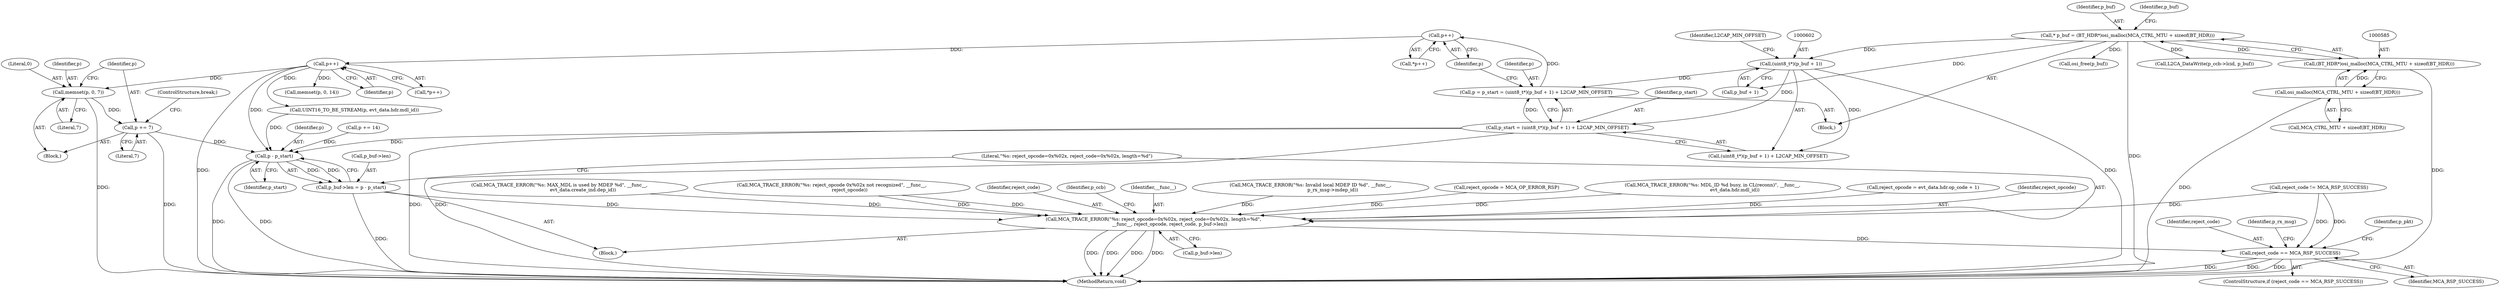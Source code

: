 digraph "0_Android_5216e6120160b28d76e9ee4dff9995e772647511@API" {
"1000638" [label="(Call,memset(p, 0, 7))"];
"1000614" [label="(Call,p++)"];
"1000609" [label="(Call,p++)"];
"1000596" [label="(Call,p = p_start = (uint8_t*)(p_buf + 1) + L2CAP_MIN_OFFSET)"];
"1000598" [label="(Call,p_start = (uint8_t*)(p_buf + 1) + L2CAP_MIN_OFFSET)"];
"1000601" [label="(Call,(uint8_t*)(p_buf + 1))"];
"1000582" [label="(Call,* p_buf = (BT_HDR*)osi_malloc(MCA_CTRL_MTU + sizeof(BT_HDR)))"];
"1000584" [label="(Call,(BT_HDR*)osi_malloc(MCA_CTRL_MTU + sizeof(BT_HDR)))"];
"1000586" [label="(Call,osi_malloc(MCA_CTRL_MTU + sizeof(BT_HDR)))"];
"1000642" [label="(Call,p += 7)"];
"1000671" [label="(Call,p - p_start)"];
"1000667" [label="(Call,p_buf->len = p - p_start)"];
"1000674" [label="(Call,MCA_TRACE_ERROR(\"%s: reject_opcode=0x%02x, reject_code=0x%02x, length=%d\",\n                      __func__, reject_opcode, reject_code, p_buf->len))"];
"1000692" [label="(Call,reject_code == MCA_RSP_SUCCESS)"];
"1000614" [label="(Call,p++)"];
"1000629" [label="(Call,UINT16_TO_BE_STREAM(p, evt_data.hdr.mdl_id))"];
"1000682" [label="(Call,L2CA_DataWrite(p_ccb->lcid, p_buf))"];
"1000580" [label="(Block,)"];
"1000656" [label="(Call,MCA_TRACE_ERROR(\"%s: reject_opcode 0x%02x not recognized\", __func__,\n                        reject_opcode))"];
"1000596" [label="(Call,p = p_start = (uint8_t*)(p_buf + 1) + L2CAP_MIN_OFFSET)"];
"1000678" [label="(Identifier,reject_code)"];
"1000638" [label="(Call,memset(p, 0, 7))"];
"1000693" [label="(Identifier,reject_code)"];
"1000741" [label="(MethodReturn,void)"];
"1000599" [label="(Identifier,p_start)"];
"1000672" [label="(Identifier,p)"];
"1000643" [label="(Identifier,p)"];
"1000684" [label="(Identifier,p_ccb)"];
"1000606" [label="(Identifier,L2CAP_MIN_OFFSET)"];
"1000689" [label="(Call,osi_free(p_buf))"];
"1000666" [label="(Block,)"];
"1000691" [label="(ControlStructure,if (reject_code == MCA_RSP_SUCCESS))"];
"1000651" [label="(Call,p += 14)"];
"1000676" [label="(Identifier,__func__)"];
"1000644" [label="(Literal,7)"];
"1000609" [label="(Call,p++)"];
"1000640" [label="(Literal,0)"];
"1000474" [label="(Call,MCA_TRACE_ERROR(\"%s: Invalid local MDEP ID %d\", __func__,\n                              p_rx_msg->mdep_id))"];
"1000373" [label="(Call,reject_opcode = MCA_OP_ERROR_RSP)"];
"1000698" [label="(Identifier,p_rx_msg)"];
"1000667" [label="(Call,p_buf->len = p - p_start)"];
"1000537" [label="(Call,MCA_TRACE_ERROR(\"%s: MDL_ID %d busy, in CL(reconn)\", __func__,\n                              evt_data.hdr.mdl_id))"];
"1000597" [label="(Identifier,p)"];
"1000181" [label="(Call,reject_opcode = evt_data.hdr.op_code + 1)"];
"1000674" [label="(Call,MCA_TRACE_ERROR(\"%s: reject_opcode=0x%02x, reject_code=0x%02x, length=%d\",\n                      __func__, reject_opcode, reject_code, p_buf->len))"];
"1000671" [label="(Call,p - p_start)"];
"1000610" [label="(Identifier,p)"];
"1000608" [label="(Call,*p++)"];
"1000673" [label="(Identifier,p_start)"];
"1000583" [label="(Identifier,p_buf)"];
"1000645" [label="(ControlStructure,break;)"];
"1000639" [label="(Identifier,p)"];
"1000586" [label="(Call,osi_malloc(MCA_CTRL_MTU + sizeof(BT_HDR)))"];
"1000613" [label="(Call,*p++)"];
"1000582" [label="(Call,* p_buf = (BT_HDR*)osi_malloc(MCA_CTRL_MTU + sizeof(BT_HDR)))"];
"1000623" [label="(Block,)"];
"1000692" [label="(Call,reject_code == MCA_RSP_SUCCESS)"];
"1000647" [label="(Call,memset(p, 0, 14))"];
"1000694" [label="(Identifier,MCA_RSP_SUCCESS)"];
"1000601" [label="(Call,(uint8_t*)(p_buf + 1))"];
"1000593" [label="(Identifier,p_buf)"];
"1000668" [label="(Call,p_buf->len)"];
"1000615" [label="(Identifier,p)"];
"1000584" [label="(Call,(BT_HDR*)osi_malloc(MCA_CTRL_MTU + sizeof(BT_HDR)))"];
"1000679" [label="(Call,p_buf->len)"];
"1000587" [label="(Call,MCA_CTRL_MTU + sizeof(BT_HDR))"];
"1000677" [label="(Identifier,reject_opcode)"];
"1000515" [label="(Call,MCA_TRACE_ERROR(\"%s: MAX_MDL is used by MDEP %d\", __func__,\n                                evt_data.create_ind.dep_id))"];
"1000603" [label="(Call,p_buf + 1)"];
"1000675" [label="(Literal,\"%s: reject_opcode=0x%02x, reject_code=0x%02x, length=%d\")"];
"1000598" [label="(Call,p_start = (uint8_t*)(p_buf + 1) + L2CAP_MIN_OFFSET)"];
"1000642" [label="(Call,p += 7)"];
"1000600" [label="(Call,(uint8_t*)(p_buf + 1) + L2CAP_MIN_OFFSET)"];
"1000569" [label="(Call,reject_code != MCA_RSP_SUCCESS)"];
"1000740" [label="(Identifier,p_pkt)"];
"1000641" [label="(Literal,7)"];
"1000638" -> "1000623"  [label="AST: "];
"1000638" -> "1000641"  [label="CFG: "];
"1000639" -> "1000638"  [label="AST: "];
"1000640" -> "1000638"  [label="AST: "];
"1000641" -> "1000638"  [label="AST: "];
"1000643" -> "1000638"  [label="CFG: "];
"1000638" -> "1000741"  [label="DDG: "];
"1000614" -> "1000638"  [label="DDG: "];
"1000638" -> "1000642"  [label="DDG: "];
"1000614" -> "1000613"  [label="AST: "];
"1000614" -> "1000615"  [label="CFG: "];
"1000615" -> "1000614"  [label="AST: "];
"1000613" -> "1000614"  [label="CFG: "];
"1000614" -> "1000741"  [label="DDG: "];
"1000609" -> "1000614"  [label="DDG: "];
"1000614" -> "1000629"  [label="DDG: "];
"1000614" -> "1000647"  [label="DDG: "];
"1000614" -> "1000671"  [label="DDG: "];
"1000609" -> "1000608"  [label="AST: "];
"1000609" -> "1000610"  [label="CFG: "];
"1000610" -> "1000609"  [label="AST: "];
"1000608" -> "1000609"  [label="CFG: "];
"1000596" -> "1000609"  [label="DDG: "];
"1000596" -> "1000580"  [label="AST: "];
"1000596" -> "1000598"  [label="CFG: "];
"1000597" -> "1000596"  [label="AST: "];
"1000598" -> "1000596"  [label="AST: "];
"1000610" -> "1000596"  [label="CFG: "];
"1000598" -> "1000596"  [label="DDG: "];
"1000601" -> "1000596"  [label="DDG: "];
"1000598" -> "1000600"  [label="CFG: "];
"1000599" -> "1000598"  [label="AST: "];
"1000600" -> "1000598"  [label="AST: "];
"1000598" -> "1000741"  [label="DDG: "];
"1000598" -> "1000741"  [label="DDG: "];
"1000601" -> "1000598"  [label="DDG: "];
"1000598" -> "1000671"  [label="DDG: "];
"1000601" -> "1000600"  [label="AST: "];
"1000601" -> "1000603"  [label="CFG: "];
"1000602" -> "1000601"  [label="AST: "];
"1000603" -> "1000601"  [label="AST: "];
"1000606" -> "1000601"  [label="CFG: "];
"1000601" -> "1000741"  [label="DDG: "];
"1000601" -> "1000600"  [label="DDG: "];
"1000582" -> "1000601"  [label="DDG: "];
"1000582" -> "1000580"  [label="AST: "];
"1000582" -> "1000584"  [label="CFG: "];
"1000583" -> "1000582"  [label="AST: "];
"1000584" -> "1000582"  [label="AST: "];
"1000593" -> "1000582"  [label="CFG: "];
"1000582" -> "1000741"  [label="DDG: "];
"1000584" -> "1000582"  [label="DDG: "];
"1000582" -> "1000603"  [label="DDG: "];
"1000582" -> "1000682"  [label="DDG: "];
"1000582" -> "1000689"  [label="DDG: "];
"1000584" -> "1000586"  [label="CFG: "];
"1000585" -> "1000584"  [label="AST: "];
"1000586" -> "1000584"  [label="AST: "];
"1000584" -> "1000741"  [label="DDG: "];
"1000586" -> "1000584"  [label="DDG: "];
"1000586" -> "1000587"  [label="CFG: "];
"1000587" -> "1000586"  [label="AST: "];
"1000586" -> "1000741"  [label="DDG: "];
"1000642" -> "1000623"  [label="AST: "];
"1000642" -> "1000644"  [label="CFG: "];
"1000643" -> "1000642"  [label="AST: "];
"1000644" -> "1000642"  [label="AST: "];
"1000645" -> "1000642"  [label="CFG: "];
"1000642" -> "1000741"  [label="DDG: "];
"1000642" -> "1000671"  [label="DDG: "];
"1000671" -> "1000667"  [label="AST: "];
"1000671" -> "1000673"  [label="CFG: "];
"1000672" -> "1000671"  [label="AST: "];
"1000673" -> "1000671"  [label="AST: "];
"1000667" -> "1000671"  [label="CFG: "];
"1000671" -> "1000741"  [label="DDG: "];
"1000671" -> "1000741"  [label="DDG: "];
"1000671" -> "1000667"  [label="DDG: "];
"1000671" -> "1000667"  [label="DDG: "];
"1000629" -> "1000671"  [label="DDG: "];
"1000651" -> "1000671"  [label="DDG: "];
"1000667" -> "1000666"  [label="AST: "];
"1000668" -> "1000667"  [label="AST: "];
"1000675" -> "1000667"  [label="CFG: "];
"1000667" -> "1000741"  [label="DDG: "];
"1000667" -> "1000674"  [label="DDG: "];
"1000674" -> "1000666"  [label="AST: "];
"1000674" -> "1000679"  [label="CFG: "];
"1000675" -> "1000674"  [label="AST: "];
"1000676" -> "1000674"  [label="AST: "];
"1000677" -> "1000674"  [label="AST: "];
"1000678" -> "1000674"  [label="AST: "];
"1000679" -> "1000674"  [label="AST: "];
"1000684" -> "1000674"  [label="CFG: "];
"1000674" -> "1000741"  [label="DDG: "];
"1000674" -> "1000741"  [label="DDG: "];
"1000674" -> "1000741"  [label="DDG: "];
"1000674" -> "1000741"  [label="DDG: "];
"1000474" -> "1000674"  [label="DDG: "];
"1000656" -> "1000674"  [label="DDG: "];
"1000656" -> "1000674"  [label="DDG: "];
"1000537" -> "1000674"  [label="DDG: "];
"1000515" -> "1000674"  [label="DDG: "];
"1000181" -> "1000674"  [label="DDG: "];
"1000373" -> "1000674"  [label="DDG: "];
"1000569" -> "1000674"  [label="DDG: "];
"1000674" -> "1000692"  [label="DDG: "];
"1000692" -> "1000691"  [label="AST: "];
"1000692" -> "1000694"  [label="CFG: "];
"1000693" -> "1000692"  [label="AST: "];
"1000694" -> "1000692"  [label="AST: "];
"1000698" -> "1000692"  [label="CFG: "];
"1000740" -> "1000692"  [label="CFG: "];
"1000692" -> "1000741"  [label="DDG: "];
"1000692" -> "1000741"  [label="DDG: "];
"1000692" -> "1000741"  [label="DDG: "];
"1000569" -> "1000692"  [label="DDG: "];
"1000569" -> "1000692"  [label="DDG: "];
}
